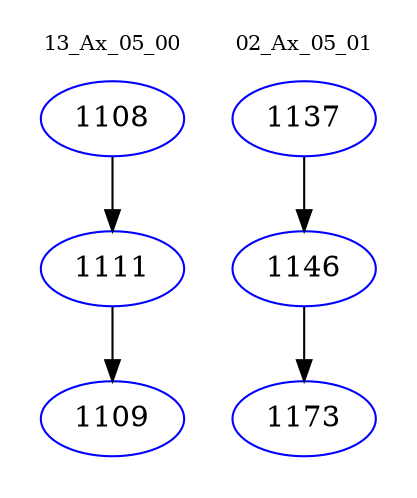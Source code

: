 digraph{
subgraph cluster_0 {
color = white
label = "13_Ax_05_00";
fontsize=10;
T0_1108 [label="1108", color="blue"]
T0_1108 -> T0_1111 [color="black"]
T0_1111 [label="1111", color="blue"]
T0_1111 -> T0_1109 [color="black"]
T0_1109 [label="1109", color="blue"]
}
subgraph cluster_1 {
color = white
label = "02_Ax_05_01";
fontsize=10;
T1_1137 [label="1137", color="blue"]
T1_1137 -> T1_1146 [color="black"]
T1_1146 [label="1146", color="blue"]
T1_1146 -> T1_1173 [color="black"]
T1_1173 [label="1173", color="blue"]
}
}

